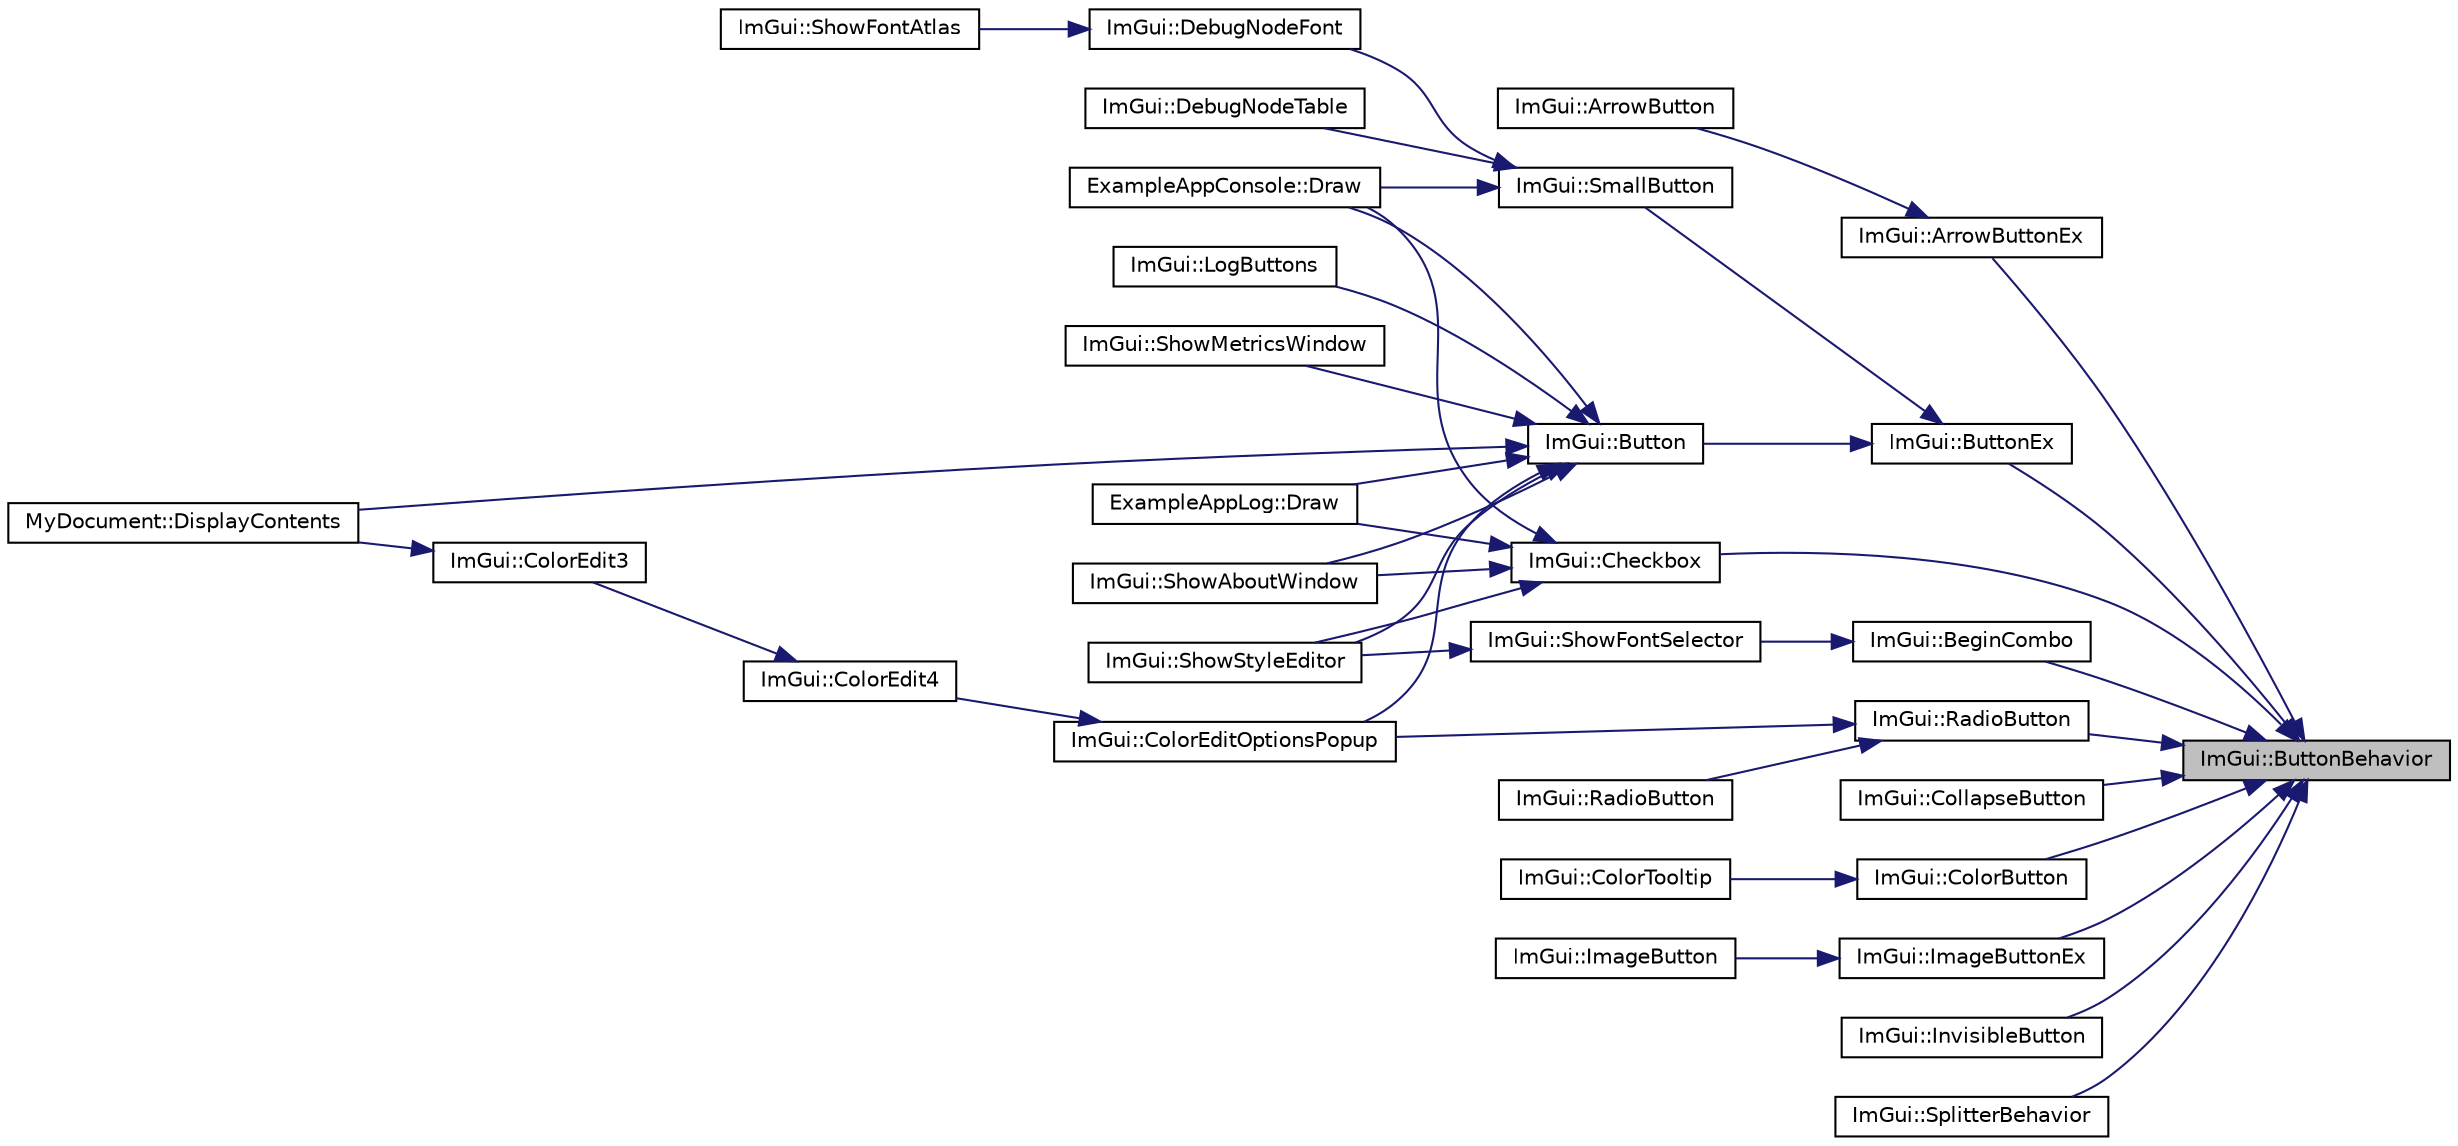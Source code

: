 digraph "ImGui::ButtonBehavior"
{
 // LATEX_PDF_SIZE
  edge [fontname="Helvetica",fontsize="10",labelfontname="Helvetica",labelfontsize="10"];
  node [fontname="Helvetica",fontsize="10",shape=record];
  rankdir="RL";
  Node1 [label="ImGui::ButtonBehavior",height=0.2,width=0.4,color="black", fillcolor="grey75", style="filled", fontcolor="black",tooltip=" "];
  Node1 -> Node2 [dir="back",color="midnightblue",fontsize="10",style="solid",fontname="Helvetica"];
  Node2 [label="ImGui::ArrowButtonEx",height=0.2,width=0.4,color="black", fillcolor="white", style="filled",URL="$namespace_im_gui.html#ab05ee8e53f29fbb84942a494f2ac3292",tooltip=" "];
  Node2 -> Node3 [dir="back",color="midnightblue",fontsize="10",style="solid",fontname="Helvetica"];
  Node3 [label="ImGui::ArrowButton",height=0.2,width=0.4,color="black", fillcolor="white", style="filled",URL="$namespace_im_gui.html#ad2bc397a02d5e4b8a14360d89abc6242",tooltip=" "];
  Node1 -> Node4 [dir="back",color="midnightblue",fontsize="10",style="solid",fontname="Helvetica"];
  Node4 [label="ImGui::BeginCombo",height=0.2,width=0.4,color="black", fillcolor="white", style="filled",URL="$namespace_im_gui.html#aa895095bdc7a2907375c555e245575ea",tooltip=" "];
  Node4 -> Node5 [dir="back",color="midnightblue",fontsize="10",style="solid",fontname="Helvetica"];
  Node5 [label="ImGui::ShowFontSelector",height=0.2,width=0.4,color="black", fillcolor="white", style="filled",URL="$namespace_im_gui.html#a0bdce99eef17ef1e1fef40a18bd811ab",tooltip=" "];
  Node5 -> Node6 [dir="back",color="midnightblue",fontsize="10",style="solid",fontname="Helvetica"];
  Node6 [label="ImGui::ShowStyleEditor",height=0.2,width=0.4,color="black", fillcolor="white", style="filled",URL="$namespace_im_gui.html#ab2eb3dec78d054fe3feab1c091ec5de5",tooltip=" "];
  Node1 -> Node7 [dir="back",color="midnightblue",fontsize="10",style="solid",fontname="Helvetica"];
  Node7 [label="ImGui::ButtonEx",height=0.2,width=0.4,color="black", fillcolor="white", style="filled",URL="$namespace_im_gui.html#ae479220c66b039874c6e4c9e9b22849f",tooltip=" "];
  Node7 -> Node8 [dir="back",color="midnightblue",fontsize="10",style="solid",fontname="Helvetica"];
  Node8 [label="ImGui::Button",height=0.2,width=0.4,color="black", fillcolor="white", style="filled",URL="$namespace_im_gui.html#a38094c568ce398db5a3abb9d3ac92030",tooltip=" "];
  Node8 -> Node9 [dir="back",color="midnightblue",fontsize="10",style="solid",fontname="Helvetica"];
  Node9 [label="ImGui::ColorEditOptionsPopup",height=0.2,width=0.4,color="black", fillcolor="white", style="filled",URL="$namespace_im_gui.html#a6bfb117816d669f8704e5d0c0c0795fe",tooltip=" "];
  Node9 -> Node10 [dir="back",color="midnightblue",fontsize="10",style="solid",fontname="Helvetica"];
  Node10 [label="ImGui::ColorEdit4",height=0.2,width=0.4,color="black", fillcolor="white", style="filled",URL="$namespace_im_gui.html#ac3f45e2aa0b1d591cc8a2cdf8b566a45",tooltip=" "];
  Node10 -> Node11 [dir="back",color="midnightblue",fontsize="10",style="solid",fontname="Helvetica"];
  Node11 [label="ImGui::ColorEdit3",height=0.2,width=0.4,color="black", fillcolor="white", style="filled",URL="$namespace_im_gui.html#a5afe76ba1c91f07363e40396e7df656e",tooltip=" "];
  Node11 -> Node12 [dir="back",color="midnightblue",fontsize="10",style="solid",fontname="Helvetica"];
  Node12 [label="MyDocument::DisplayContents",height=0.2,width=0.4,color="black", fillcolor="white", style="filled",URL="$struct_my_document.html#aa51e0b8e6c95b7109a507603599c05d9",tooltip=" "];
  Node8 -> Node12 [dir="back",color="midnightblue",fontsize="10",style="solid",fontname="Helvetica"];
  Node8 -> Node13 [dir="back",color="midnightblue",fontsize="10",style="solid",fontname="Helvetica"];
  Node13 [label="ExampleAppConsole::Draw",height=0.2,width=0.4,color="black", fillcolor="white", style="filled",URL="$struct_example_app_console.html#a0518a09c7e8648dd52c7c06df19ac17a",tooltip=" "];
  Node8 -> Node14 [dir="back",color="midnightblue",fontsize="10",style="solid",fontname="Helvetica"];
  Node14 [label="ExampleAppLog::Draw",height=0.2,width=0.4,color="black", fillcolor="white", style="filled",URL="$struct_example_app_log.html#a5ad3a4bdb89171b84aeaff96948a1f77",tooltip=" "];
  Node8 -> Node15 [dir="back",color="midnightblue",fontsize="10",style="solid",fontname="Helvetica"];
  Node15 [label="ImGui::LogButtons",height=0.2,width=0.4,color="black", fillcolor="white", style="filled",URL="$namespace_im_gui.html#a7bd295da4be19bab98262c76fcaeb4fb",tooltip=" "];
  Node8 -> Node16 [dir="back",color="midnightblue",fontsize="10",style="solid",fontname="Helvetica"];
  Node16 [label="ImGui::ShowAboutWindow",height=0.2,width=0.4,color="black", fillcolor="white", style="filled",URL="$namespace_im_gui.html#ac297462e33309d0540fa459bccdc9304",tooltip=" "];
  Node8 -> Node17 [dir="back",color="midnightblue",fontsize="10",style="solid",fontname="Helvetica"];
  Node17 [label="ImGui::ShowMetricsWindow",height=0.2,width=0.4,color="black", fillcolor="white", style="filled",URL="$namespace_im_gui.html#afe7a28c6eb52fff3cc27d5a698fea4ff",tooltip=" "];
  Node8 -> Node6 [dir="back",color="midnightblue",fontsize="10",style="solid",fontname="Helvetica"];
  Node7 -> Node18 [dir="back",color="midnightblue",fontsize="10",style="solid",fontname="Helvetica"];
  Node18 [label="ImGui::SmallButton",height=0.2,width=0.4,color="black", fillcolor="white", style="filled",URL="$namespace_im_gui.html#a5b76ec69758aeb0a00a66f142f7a4fb2",tooltip=" "];
  Node18 -> Node19 [dir="back",color="midnightblue",fontsize="10",style="solid",fontname="Helvetica"];
  Node19 [label="ImGui::DebugNodeFont",height=0.2,width=0.4,color="black", fillcolor="white", style="filled",URL="$namespace_im_gui.html#ae0207d60728f7e6a47dbcd1d7d84e3cb",tooltip=" "];
  Node19 -> Node20 [dir="back",color="midnightblue",fontsize="10",style="solid",fontname="Helvetica"];
  Node20 [label="ImGui::ShowFontAtlas",height=0.2,width=0.4,color="black", fillcolor="white", style="filled",URL="$namespace_im_gui.html#acab51ec2b39577845309f24535381038",tooltip=" "];
  Node18 -> Node21 [dir="back",color="midnightblue",fontsize="10",style="solid",fontname="Helvetica"];
  Node21 [label="ImGui::DebugNodeTable",height=0.2,width=0.4,color="black", fillcolor="white", style="filled",URL="$namespace_im_gui.html#ae944ffc599add73d6f3220165475ffd8",tooltip=" "];
  Node18 -> Node13 [dir="back",color="midnightblue",fontsize="10",style="solid",fontname="Helvetica"];
  Node1 -> Node22 [dir="back",color="midnightblue",fontsize="10",style="solid",fontname="Helvetica"];
  Node22 [label="ImGui::Checkbox",height=0.2,width=0.4,color="black", fillcolor="white", style="filled",URL="$namespace_im_gui.html#a57d73c1d0ef807fef734d91024092027",tooltip=" "];
  Node22 -> Node13 [dir="back",color="midnightblue",fontsize="10",style="solid",fontname="Helvetica"];
  Node22 -> Node14 [dir="back",color="midnightblue",fontsize="10",style="solid",fontname="Helvetica"];
  Node22 -> Node16 [dir="back",color="midnightblue",fontsize="10",style="solid",fontname="Helvetica"];
  Node22 -> Node6 [dir="back",color="midnightblue",fontsize="10",style="solid",fontname="Helvetica"];
  Node1 -> Node23 [dir="back",color="midnightblue",fontsize="10",style="solid",fontname="Helvetica"];
  Node23 [label="ImGui::CollapseButton",height=0.2,width=0.4,color="black", fillcolor="white", style="filled",URL="$namespace_im_gui.html#acd027458d7a062d3d3073339454624e3",tooltip=" "];
  Node1 -> Node24 [dir="back",color="midnightblue",fontsize="10",style="solid",fontname="Helvetica"];
  Node24 [label="ImGui::ColorButton",height=0.2,width=0.4,color="black", fillcolor="white", style="filled",URL="$namespace_im_gui.html#a82b18bfe08594b76c08894848d1e6fce",tooltip=" "];
  Node24 -> Node25 [dir="back",color="midnightblue",fontsize="10",style="solid",fontname="Helvetica"];
  Node25 [label="ImGui::ColorTooltip",height=0.2,width=0.4,color="black", fillcolor="white", style="filled",URL="$namespace_im_gui.html#afad90b366b6471e3b13175c0ebeb26c8",tooltip=" "];
  Node1 -> Node26 [dir="back",color="midnightblue",fontsize="10",style="solid",fontname="Helvetica"];
  Node26 [label="ImGui::ImageButtonEx",height=0.2,width=0.4,color="black", fillcolor="white", style="filled",URL="$namespace_im_gui.html#ab34f6c9aa0655006ed4638dfa6209d69",tooltip=" "];
  Node26 -> Node27 [dir="back",color="midnightblue",fontsize="10",style="solid",fontname="Helvetica"];
  Node27 [label="ImGui::ImageButton",height=0.2,width=0.4,color="black", fillcolor="white", style="filled",URL="$namespace_im_gui.html#ac79ef64e8b9e1db73d8237f6a999da14",tooltip=" "];
  Node1 -> Node28 [dir="back",color="midnightblue",fontsize="10",style="solid",fontname="Helvetica"];
  Node28 [label="ImGui::InvisibleButton",height=0.2,width=0.4,color="black", fillcolor="white", style="filled",URL="$namespace_im_gui.html#a1f61951b9d3a38083bd77b1dbe3ea895",tooltip=" "];
  Node1 -> Node29 [dir="back",color="midnightblue",fontsize="10",style="solid",fontname="Helvetica"];
  Node29 [label="ImGui::RadioButton",height=0.2,width=0.4,color="black", fillcolor="white", style="filled",URL="$namespace_im_gui.html#a6b146763845cbad5a4144772279631bc",tooltip=" "];
  Node29 -> Node9 [dir="back",color="midnightblue",fontsize="10",style="solid",fontname="Helvetica"];
  Node29 -> Node30 [dir="back",color="midnightblue",fontsize="10",style="solid",fontname="Helvetica"];
  Node30 [label="ImGui::RadioButton",height=0.2,width=0.4,color="black", fillcolor="white", style="filled",URL="$namespace_im_gui.html#a018d2b61d2f00bb7a9dd2b1f933b93a5",tooltip=" "];
  Node1 -> Node31 [dir="back",color="midnightblue",fontsize="10",style="solid",fontname="Helvetica"];
  Node31 [label="ImGui::SplitterBehavior",height=0.2,width=0.4,color="black", fillcolor="white", style="filled",URL="$namespace_im_gui.html#a9d222e1384c6c56ff61b61cfa3016855",tooltip=" "];
}
